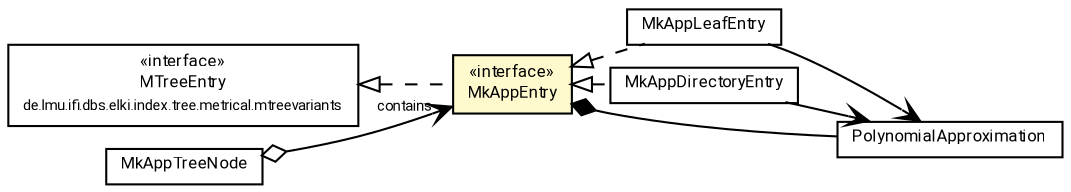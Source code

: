#!/usr/local/bin/dot
#
# Class diagram 
# Generated by UMLGraph version R5_7_2-60-g0e99a6 (http://www.spinellis.gr/umlgraph/)
#

digraph G {
	graph [fontnames="svg"]
	edge [fontname="Roboto",fontsize=7,labelfontname="Roboto",labelfontsize=7,color="black"];
	node [fontname="Roboto",fontcolor="black",fontsize=8,shape=plaintext,margin=0,width=0,height=0];
	nodesep=0.15;
	ranksep=0.25;
	rankdir=LR;
	// de.lmu.ifi.dbs.elki.index.tree.metrical.mtreevariants.MTreeEntry
	c7013349 [label=<<table title="de.lmu.ifi.dbs.elki.index.tree.metrical.mtreevariants.MTreeEntry" border="0" cellborder="1" cellspacing="0" cellpadding="2" href="../../MTreeEntry.html" target="_parent">
		<tr><td><table border="0" cellspacing="0" cellpadding="1">
		<tr><td align="center" balign="center"> &#171;interface&#187; </td></tr>
		<tr><td align="center" balign="center"> <font face="Roboto">MTreeEntry</font> </td></tr>
		<tr><td align="center" balign="center"> <font face="Roboto" point-size="7.0">de.lmu.ifi.dbs.elki.index.tree.metrical.mtreevariants</font> </td></tr>
		</table></td></tr>
		</table>>, URL="../../MTreeEntry.html"];
	// de.lmu.ifi.dbs.elki.index.tree.metrical.mtreevariants.mktrees.mkapp.MkAppEntry
	c7013365 [label=<<table title="de.lmu.ifi.dbs.elki.index.tree.metrical.mtreevariants.mktrees.mkapp.MkAppEntry" border="0" cellborder="1" cellspacing="0" cellpadding="2" bgcolor="lemonChiffon" href="MkAppEntry.html" target="_parent">
		<tr><td><table border="0" cellspacing="0" cellpadding="1">
		<tr><td align="center" balign="center"> &#171;interface&#187; </td></tr>
		<tr><td align="center" balign="center"> <font face="Roboto">MkAppEntry</font> </td></tr>
		</table></td></tr>
		</table>>, URL="MkAppEntry.html"];
	// de.lmu.ifi.dbs.elki.index.tree.metrical.mtreevariants.mktrees.mkapp.MkAppLeafEntry
	c7013368 [label=<<table title="de.lmu.ifi.dbs.elki.index.tree.metrical.mtreevariants.mktrees.mkapp.MkAppLeafEntry" border="0" cellborder="1" cellspacing="0" cellpadding="2" href="MkAppLeafEntry.html" target="_parent">
		<tr><td><table border="0" cellspacing="0" cellpadding="1">
		<tr><td align="center" balign="center"> <font face="Roboto">MkAppLeafEntry</font> </td></tr>
		</table></td></tr>
		</table>>, URL="MkAppLeafEntry.html"];
	// de.lmu.ifi.dbs.elki.index.tree.metrical.mtreevariants.mktrees.mkapp.MkAppTreeNode<O>
	c7013370 [label=<<table title="de.lmu.ifi.dbs.elki.index.tree.metrical.mtreevariants.mktrees.mkapp.MkAppTreeNode" border="0" cellborder="1" cellspacing="0" cellpadding="2" href="MkAppTreeNode.html" target="_parent">
		<tr><td><table border="0" cellspacing="0" cellpadding="1">
		<tr><td align="center" balign="center"> <font face="Roboto">MkAppTreeNode</font> </td></tr>
		</table></td></tr>
		</table>>, URL="MkAppTreeNode.html"];
	// de.lmu.ifi.dbs.elki.index.tree.metrical.mtreevariants.mktrees.mkapp.MkAppDirectoryEntry
	c7013371 [label=<<table title="de.lmu.ifi.dbs.elki.index.tree.metrical.mtreevariants.mktrees.mkapp.MkAppDirectoryEntry" border="0" cellborder="1" cellspacing="0" cellpadding="2" href="MkAppDirectoryEntry.html" target="_parent">
		<tr><td><table border="0" cellspacing="0" cellpadding="1">
		<tr><td align="center" balign="center"> <font face="Roboto">MkAppDirectoryEntry</font> </td></tr>
		</table></td></tr>
		</table>>, URL="MkAppDirectoryEntry.html"];
	// de.lmu.ifi.dbs.elki.index.tree.metrical.mtreevariants.mktrees.mkapp.PolynomialApproximation
	c7013373 [label=<<table title="de.lmu.ifi.dbs.elki.index.tree.metrical.mtreevariants.mktrees.mkapp.PolynomialApproximation" border="0" cellborder="1" cellspacing="0" cellpadding="2" href="PolynomialApproximation.html" target="_parent">
		<tr><td><table border="0" cellspacing="0" cellpadding="1">
		<tr><td align="center" balign="center"> <font face="Roboto">PolynomialApproximation</font> </td></tr>
		</table></td></tr>
		</table>>, URL="PolynomialApproximation.html"];
	// de.lmu.ifi.dbs.elki.index.tree.metrical.mtreevariants.mktrees.mkapp.MkAppEntry implements de.lmu.ifi.dbs.elki.index.tree.metrical.mtreevariants.MTreeEntry
	c7013349 -> c7013365 [arrowtail=empty,style=dashed,dir=back,weight=9];
	// de.lmu.ifi.dbs.elki.index.tree.metrical.mtreevariants.mktrees.mkapp.MkAppEntry composed de.lmu.ifi.dbs.elki.index.tree.metrical.mtreevariants.mktrees.mkapp.PolynomialApproximation
	c7013365 -> c7013373 [arrowhead=none,arrowtail=diamond,dir=back,weight=6];
	// de.lmu.ifi.dbs.elki.index.tree.metrical.mtreevariants.mktrees.mkapp.MkAppLeafEntry implements de.lmu.ifi.dbs.elki.index.tree.metrical.mtreevariants.mktrees.mkapp.MkAppEntry
	c7013365 -> c7013368 [arrowtail=empty,style=dashed,dir=back,weight=9];
	// de.lmu.ifi.dbs.elki.index.tree.metrical.mtreevariants.mktrees.mkapp.MkAppTreeNode<O> navhas de.lmu.ifi.dbs.elki.index.tree.metrical.mtreevariants.mktrees.mkapp.MkAppEntry
	c7013370 -> c7013365 [arrowhead=open,arrowtail=ediamond,dir=both,weight=3,label="contains"];
	// de.lmu.ifi.dbs.elki.index.tree.metrical.mtreevariants.mktrees.mkapp.MkAppDirectoryEntry implements de.lmu.ifi.dbs.elki.index.tree.metrical.mtreevariants.mktrees.mkapp.MkAppEntry
	c7013365 -> c7013371 [arrowtail=empty,style=dashed,dir=back,weight=9];
	// de.lmu.ifi.dbs.elki.index.tree.metrical.mtreevariants.mktrees.mkapp.MkAppLeafEntry navassoc de.lmu.ifi.dbs.elki.index.tree.metrical.mtreevariants.mktrees.mkapp.PolynomialApproximation
	c7013368 -> c7013373 [arrowhead=open,weight=1];
	// de.lmu.ifi.dbs.elki.index.tree.metrical.mtreevariants.mktrees.mkapp.MkAppDirectoryEntry navassoc de.lmu.ifi.dbs.elki.index.tree.metrical.mtreevariants.mktrees.mkapp.PolynomialApproximation
	c7013371 -> c7013373 [arrowhead=open,weight=1];
}

